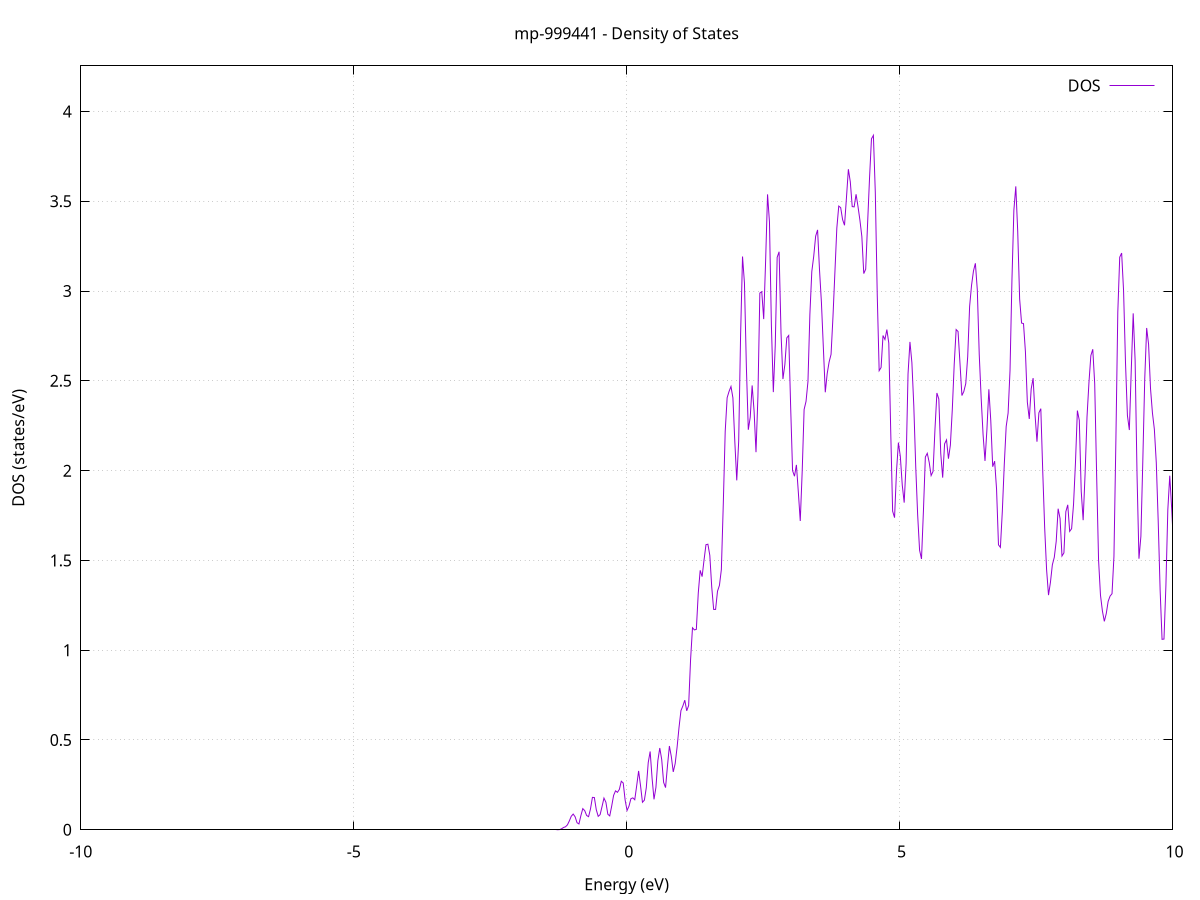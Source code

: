 set title 'mp-999441 - Density of States'
set xlabel 'Energy (eV)'
set ylabel 'DOS (states/eV)'
set grid
set xrange [-10:10]
set yrange [0:4.254]
set xzeroaxis lt -1
set terminal png size 800,600
set output 'mp-999441_dos_gnuplot.png'
plot '-' using 1:2 with lines title 'DOS'
-41.100700 0.000000
-41.065400 0.000000
-41.030200 0.000000
-40.994900 0.000000
-40.959700 0.000000
-40.924400 0.000000
-40.889100 0.000000
-40.853900 0.000000
-40.818600 0.000000
-40.783400 0.000000
-40.748100 0.000000
-40.712900 0.000000
-40.677600 0.000000
-40.642400 0.000000
-40.607100 0.000000
-40.571800 0.000000
-40.536600 0.000000
-40.501300 0.000000
-40.466100 0.000000
-40.430800 0.000000
-40.395600 0.000000
-40.360300 0.000000
-40.325000 0.000000
-40.289800 0.000000
-40.254500 0.000000
-40.219300 0.000000
-40.184000 0.000000
-40.148800 0.000000
-40.113500 0.000000
-40.078300 0.000000
-40.043000 0.000000
-40.007700 0.000000
-39.972500 0.000000
-39.937200 0.000000
-39.902000 0.000000
-39.866700 0.000000
-39.831500 0.000000
-39.796200 0.000000
-39.761000 0.000000
-39.725700 0.000000
-39.690400 0.000000
-39.655200 0.000000
-39.619900 0.000000
-39.584700 0.000000
-39.549400 0.000000
-39.514200 0.000000
-39.478900 0.000000
-39.443700 0.000000
-39.408400 0.000000
-39.373100 0.000000
-39.337900 0.000000
-39.302600 0.000000
-39.267400 0.000000
-39.232100 0.000000
-39.196900 0.000000
-39.161600 0.000000
-39.126300 0.000000
-39.091100 0.000000
-39.055800 0.000000
-39.020600 0.000000
-38.985300 0.000000
-38.950100 0.000000
-38.914800 0.000000
-38.879600 0.000000
-38.844300 0.000000
-38.809000 0.000000
-38.773800 0.000000
-38.738500 0.000000
-38.703300 0.000000
-38.668000 0.000000
-38.632800 0.000000
-38.597500 0.000000
-38.562300 0.000000
-38.527000 0.000000
-38.491700 0.000000
-38.456500 0.000000
-38.421200 0.000000
-38.386000 0.000000
-38.350700 0.000000
-38.315500 0.000000
-38.280200 0.000000
-38.245000 0.000000
-38.209700 0.000000
-38.174400 0.000000
-38.139200 0.000000
-38.103900 0.000000
-38.068700 0.000000
-38.033400 0.001300
-37.998200 0.057300
-37.962900 0.988900
-37.927700 6.756500
-37.892400 18.728800
-37.857100 23.006700
-37.821900 17.559000
-37.786600 11.929500
-37.751400 5.051200
-37.716100 0.940900
-37.680900 0.070200
-37.645600 0.002000
-37.610300 0.000000
-37.575100 0.000000
-37.539800 0.000000
-37.504600 0.000000
-37.469300 0.000000
-37.434100 0.000000
-37.398800 0.000000
-37.363600 0.000000
-37.328300 0.000000
-37.293000 0.000000
-37.257800 0.000000
-37.222500 0.000000
-37.187300 0.000000
-37.152000 0.000000
-37.116800 0.000000
-37.081500 0.000000
-37.046300 0.000000
-37.011000 0.000000
-36.975700 0.000000
-36.940500 0.000000
-36.905200 0.000000
-36.870000 0.000000
-36.834700 0.000000
-36.799500 0.000000
-36.764200 0.000000
-36.729000 0.000000
-36.693700 0.000000
-36.658400 0.000000
-36.623200 0.000000
-36.587900 0.000000
-36.552700 0.000000
-36.517400 0.000000
-36.482200 0.000000
-36.446900 0.000000
-36.411700 0.000000
-36.376400 0.000000
-36.341100 0.000000
-36.305900 0.000000
-36.270600 0.000000
-36.235400 0.000000
-36.200100 0.000000
-36.164900 0.000000
-36.129600 0.000000
-36.094300 0.000000
-36.059100 0.000000
-36.023800 0.000000
-35.988600 0.000000
-35.953300 0.000000
-35.918100 0.000000
-35.882800 0.000000
-35.847600 0.000000
-35.812300 0.000000
-35.777000 0.000000
-35.741800 0.000000
-35.706500 0.000000
-35.671300 0.000000
-35.636000 0.000000
-35.600800 0.000000
-35.565500 0.000000
-35.530300 0.000000
-35.495000 0.000000
-35.459700 0.000000
-35.424500 0.000000
-35.389200 0.000000
-35.354000 0.000000
-35.318700 0.000000
-35.283500 0.000000
-35.248200 0.000000
-35.213000 0.000000
-35.177700 0.000000
-35.142400 0.000000
-35.107200 0.000000
-35.071900 0.000000
-35.036700 0.000000
-35.001400 0.000000
-34.966200 0.000000
-34.930900 0.000000
-34.895700 0.000000
-34.860400 0.000000
-34.825100 0.000000
-34.789900 0.000000
-34.754600 0.000000
-34.719400 0.000000
-34.684100 0.000000
-34.648900 0.000000
-34.613600 0.000000
-34.578300 0.000000
-34.543100 0.000000
-34.507800 0.000000
-34.472600 0.000000
-34.437300 0.000000
-34.402100 0.000000
-34.366800 0.000000
-34.331600 0.000000
-34.296300 0.000000
-34.261000 0.000000
-34.225800 0.000000
-34.190500 0.000000
-34.155300 0.000000
-34.120000 0.000000
-34.084800 0.000000
-34.049500 0.000000
-34.014300 0.000000
-33.979000 0.000000
-33.943700 0.000000
-33.908500 0.000000
-33.873200 0.000000
-33.838000 0.000000
-33.802700 0.000000
-33.767500 0.000000
-33.732200 0.000000
-33.697000 0.000000
-33.661700 0.000000
-33.626400 0.000000
-33.591200 0.000000
-33.555900 0.000000
-33.520700 0.000000
-33.485400 0.000000
-33.450200 0.000000
-33.414900 0.000000
-33.379700 0.000000
-33.344400 0.000000
-33.309100 0.000000
-33.273900 0.000000
-33.238600 0.000000
-33.203400 0.000000
-33.168100 0.000000
-33.132900 0.000000
-33.097600 0.000000
-33.062300 0.000000
-33.027100 0.000000
-32.991800 0.000000
-32.956600 0.000000
-32.921300 0.000000
-32.886100 0.000000
-32.850800 0.000000
-32.815600 0.000000
-32.780300 0.000000
-32.745000 0.000000
-32.709800 0.000000
-32.674500 0.000000
-32.639300 0.000000
-32.604000 0.000000
-32.568800 0.000000
-32.533500 0.000000
-32.498300 0.000000
-32.463000 0.000000
-32.427700 0.000000
-32.392500 0.000000
-32.357200 0.000000
-32.322000 0.000000
-32.286700 0.000000
-32.251500 0.000000
-32.216200 0.000000
-32.181000 0.000000
-32.145700 0.000000
-32.110400 0.000000
-32.075200 0.000000
-32.039900 0.000000
-32.004700 0.000000
-31.969400 0.000000
-31.934200 0.000000
-31.898900 0.000000
-31.863700 0.000000
-31.828400 0.000000
-31.793100 0.000000
-31.757900 0.000000
-31.722600 0.000000
-31.687400 0.000000
-31.652100 0.000000
-31.616900 0.000000
-31.581600 0.000000
-31.546300 0.000000
-31.511100 0.000000
-31.475800 0.000000
-31.440600 0.000000
-31.405300 0.000000
-31.370100 0.000000
-31.334800 0.000000
-31.299600 0.000000
-31.264300 0.000000
-31.229000 0.000000
-31.193800 0.000000
-31.158500 0.000000
-31.123300 0.000000
-31.088000 0.000000
-31.052800 0.000000
-31.017500 0.000000
-30.982300 0.000000
-30.947000 0.000000
-30.911700 0.000000
-30.876500 0.000000
-30.841200 0.000000
-30.806000 0.000000
-30.770700 0.000000
-30.735500 0.000000
-30.700200 0.000000
-30.665000 0.000000
-30.629700 0.000000
-30.594400 0.000000
-30.559200 0.000000
-30.523900 0.000000
-30.488700 0.000000
-30.453400 0.000000
-30.418200 0.000000
-30.382900 0.000000
-30.347600 0.000000
-30.312400 0.000000
-30.277100 0.000000
-30.241900 0.000000
-30.206600 0.000000
-30.171400 0.000000
-30.136100 0.000000
-30.100900 0.000000
-30.065600 0.000000
-30.030300 0.000000
-29.995100 0.000000
-29.959800 0.000000
-29.924600 0.000000
-29.889300 0.000000
-29.854100 0.000000
-29.818800 0.000000
-29.783600 0.000000
-29.748300 0.000000
-29.713000 0.000000
-29.677800 0.000000
-29.642500 0.000000
-29.607300 0.000000
-29.572000 0.000000
-29.536800 0.000000
-29.501500 0.000000
-29.466300 0.000000
-29.431000 0.000000
-29.395700 0.000000
-29.360500 0.000000
-29.325200 0.000000
-29.290000 0.000000
-29.254700 0.000000
-29.219500 0.000000
-29.184200 0.000000
-29.149000 0.000000
-29.113700 0.000000
-29.078400 0.000000
-29.043200 0.000000
-29.007900 0.000000
-28.972700 0.000000
-28.937400 0.000000
-28.902200 0.000000
-28.866900 0.000000
-28.831600 0.000000
-28.796400 0.000000
-28.761100 0.000000
-28.725900 0.000000
-28.690600 0.000000
-28.655400 0.000000
-28.620100 0.000000
-28.584900 0.000000
-28.549600 0.000000
-28.514300 0.000000
-28.479100 0.000000
-28.443800 0.000000
-28.408600 0.000000
-28.373300 0.000000
-28.338100 0.000000
-28.302800 0.000000
-28.267600 0.000000
-28.232300 0.000000
-28.197000 0.000000
-28.161800 0.000000
-28.126500 0.000000
-28.091300 0.000000
-28.056000 0.000000
-28.020800 0.000000
-27.985500 0.000000
-27.950300 0.000000
-27.915000 0.000000
-27.879700 0.000000
-27.844500 0.000000
-27.809200 0.000000
-27.774000 0.000000
-27.738700 0.000000
-27.703500 0.000000
-27.668200 0.000000
-27.633000 0.000000
-27.597700 0.000000
-27.562400 0.000000
-27.527200 0.000000
-27.491900 0.000000
-27.456700 0.000000
-27.421400 0.000000
-27.386200 0.000000
-27.350900 0.000000
-27.315600 0.000000
-27.280400 0.000000
-27.245100 0.000000
-27.209900 0.000000
-27.174600 0.000000
-27.139400 0.000000
-27.104100 0.000000
-27.068900 0.000000
-27.033600 0.000000
-26.998300 0.000000
-26.963100 0.000000
-26.927800 0.000000
-26.892600 0.000000
-26.857300 0.000000
-26.822100 0.000000
-26.786800 0.000000
-26.751600 0.000000
-26.716300 0.000000
-26.681000 0.000000
-26.645800 0.000000
-26.610500 0.000000
-26.575300 0.000000
-26.540000 0.000000
-26.504800 0.000000
-26.469500 0.000200
-26.434300 0.004500
-26.399000 0.049600
-26.363700 0.256200
-26.328500 0.684300
-26.293200 1.199700
-26.258000 1.802400
-26.222700 2.295700
-26.187500 2.518100
-26.152200 2.824600
-26.117000 3.204500
-26.081700 3.495800
-26.046400 3.730400
-26.011200 3.589100
-25.975900 3.220200
-25.940700 2.823000
-25.905400 2.542200
-25.870200 2.803900
-25.834900 3.164400
-25.799600 3.363100
-25.764400 3.927000
-25.729100 4.968900
-25.693900 5.823000
-25.658600 6.980600
-25.623400 8.328500
-25.588100 8.125900
-25.552900 7.470900
-25.517600 8.207800
-25.482300 10.293600
-25.447100 12.035300
-25.411800 11.123700
-25.376600 7.744200
-25.341300 4.931200
-25.306100 4.503000
-25.270800 5.293200
-25.235600 6.437000
-25.200300 8.147900
-25.165000 10.219800
-25.129800 12.665800
-25.094500 12.847800
-25.059300 8.530100
-25.024000 4.012700
-24.988800 2.326400
-24.953500 2.294000
-24.918300 2.470000
-24.883000 2.196400
-24.847700 1.970800
-24.812500 2.458200
-24.777200 3.115500
-24.742000 3.165100
-24.706700 3.525600
-24.671500 4.150100
-24.636200 3.881800
-24.601000 3.125100
-24.565700 2.443300
-24.530400 1.420400
-24.495200 0.463900
-24.459900 0.074900
-24.424700 0.005500
-24.389400 0.000200
-24.354200 0.000000
-24.318900 0.000000
-24.283600 0.000000
-24.248400 0.000000
-24.213100 0.000000
-24.177900 0.000000
-24.142600 0.000000
-24.107400 0.000000
-24.072100 0.000000
-24.036900 0.000000
-24.001600 0.000000
-23.966300 0.000000
-23.931100 0.000000
-23.895800 0.000000
-23.860600 0.000000
-23.825300 0.000000
-23.790100 0.000000
-23.754800 0.000000
-23.719600 0.000000
-23.684300 0.000000
-23.649000 0.000000
-23.613800 0.000000
-23.578500 0.000000
-23.543300 0.000000
-23.508000 0.000000
-23.472800 0.000000
-23.437500 0.000000
-23.402300 0.000000
-23.367000 0.000000
-23.331700 0.000000
-23.296500 0.000000
-23.261200 0.000000
-23.226000 0.000000
-23.190700 0.000000
-23.155500 0.000000
-23.120200 0.000000
-23.084900 0.000000
-23.049700 0.000000
-23.014400 0.000000
-22.979200 0.000000
-22.943900 0.000000
-22.908700 0.000000
-22.873400 0.000000
-22.838200 0.000000
-22.802900 0.000000
-22.767600 0.000000
-22.732400 0.000000
-22.697100 0.000000
-22.661900 0.000000
-22.626600 0.000000
-22.591400 0.000000
-22.556100 0.000000
-22.520900 0.000000
-22.485600 0.000000
-22.450300 0.000000
-22.415100 0.000000
-22.379800 0.000000
-22.344600 0.000000
-22.309300 0.000000
-22.274100 0.000000
-22.238800 0.000000
-22.203600 0.000000
-22.168300 0.000000
-22.133000 0.000000
-22.097800 0.000000
-22.062500 0.000000
-22.027300 0.000000
-21.992000 0.000000
-21.956800 0.000000
-21.921500 0.000000
-21.886300 0.000000
-21.851000 0.000000
-21.815700 0.000000
-21.780500 0.000000
-21.745200 0.000000
-21.710000 0.000000
-21.674700 0.000000
-21.639500 0.000000
-21.604200 0.000000
-21.568900 0.000000
-21.533700 0.000000
-21.498400 0.000000
-21.463200 0.000000
-21.427900 0.000000
-21.392700 0.000000
-21.357400 0.000000
-21.322200 0.000000
-21.286900 0.000000
-21.251600 0.000000
-21.216400 0.000000
-21.181100 0.000000
-21.145900 0.000000
-21.110600 0.000000
-21.075400 0.000000
-21.040100 0.000000
-21.004900 0.000000
-20.969600 0.000000
-20.934300 0.000000
-20.899100 0.000000
-20.863800 0.000000
-20.828600 0.000000
-20.793300 0.000000
-20.758100 0.000000
-20.722800 0.000000
-20.687600 0.000000
-20.652300 0.000000
-20.617000 0.000000
-20.581800 0.000000
-20.546500 0.000000
-20.511300 0.000000
-20.476000 0.000000
-20.440800 0.000000
-20.405500 0.000000
-20.370300 0.000000
-20.335000 0.000000
-20.299700 0.000000
-20.264500 0.000000
-20.229200 0.000000
-20.194000 0.000000
-20.158700 0.000000
-20.123500 0.000000
-20.088200 0.000000
-20.052900 0.000000
-20.017700 0.000000
-19.982400 0.000000
-19.947200 0.000000
-19.911900 0.000000
-19.876700 0.000000
-19.841400 0.000000
-19.806200 0.000000
-19.770900 0.000000
-19.735600 0.000000
-19.700400 0.000000
-19.665100 0.000000
-19.629900 0.000000
-19.594600 0.000000
-19.559400 0.000000
-19.524100 0.000000
-19.488900 0.000000
-19.453600 0.000000
-19.418300 0.000000
-19.383100 0.000000
-19.347800 0.000000
-19.312600 0.000000
-19.277300 0.000000
-19.242100 0.000000
-19.206800 0.000000
-19.171600 0.000000
-19.136300 0.000000
-19.101000 0.000000
-19.065800 0.000000
-19.030500 0.000000
-18.995300 0.000000
-18.960000 0.000000
-18.924800 0.000000
-18.889500 0.000000
-18.854300 0.000000
-18.819000 0.000000
-18.783700 0.000000
-18.748500 0.000000
-18.713200 0.000000
-18.678000 0.000000
-18.642700 0.000000
-18.607500 0.000000
-18.572200 0.000000
-18.536900 0.000000
-18.501700 0.000000
-18.466400 0.000000
-18.431200 0.000000
-18.395900 0.000000
-18.360700 0.000000
-18.325400 0.000000
-18.290200 0.000000
-18.254900 0.000000
-18.219600 0.000000
-18.184400 0.000000
-18.149100 0.000000
-18.113900 0.000000
-18.078600 0.000000
-18.043400 0.000000
-18.008100 0.000000
-17.972900 0.000000
-17.937600 0.000000
-17.902300 0.000000
-17.867100 0.000000
-17.831800 0.000000
-17.796600 0.000000
-17.761300 0.000000
-17.726100 0.000000
-17.690800 0.000000
-17.655600 0.000000
-17.620300 0.000000
-17.585000 0.000000
-17.549800 0.000000
-17.514500 0.000000
-17.479300 0.000000
-17.444000 0.000000
-17.408800 0.000000
-17.373500 0.000000
-17.338300 0.000000
-17.303000 0.000000
-17.267700 0.000000
-17.232500 0.000000
-17.197200 0.000000
-17.162000 0.000000
-17.126700 0.000000
-17.091500 0.000000
-17.056200 0.000000
-17.020900 0.000000
-16.985700 0.000000
-16.950400 0.000000
-16.915200 0.000000
-16.879900 0.000000
-16.844700 0.000000
-16.809400 0.000000
-16.774200 0.000000
-16.738900 0.000000
-16.703600 0.000000
-16.668400 0.000000
-16.633100 0.000000
-16.597900 0.000000
-16.562600 0.000000
-16.527400 0.000000
-16.492100 0.000000
-16.456900 0.000000
-16.421600 0.000000
-16.386300 0.000000
-16.351100 0.000000
-16.315800 0.000000
-16.280600 0.000000
-16.245300 0.000000
-16.210100 0.000000
-16.174800 0.000000
-16.139600 0.000000
-16.104300 0.000000
-16.069000 0.000000
-16.033800 0.000000
-15.998500 0.000000
-15.963300 0.000000
-15.928000 0.000000
-15.892800 0.000000
-15.857500 0.000000
-15.822200 0.000000
-15.787000 0.000000
-15.751700 0.000000
-15.716500 0.000000
-15.681200 0.000000
-15.646000 0.000000
-15.610700 0.000000
-15.575500 0.000000
-15.540200 0.000000
-15.504900 0.000000
-15.469700 0.000000
-15.434400 0.000000
-15.399200 0.000000
-15.363900 0.000000
-15.328700 0.000000
-15.293400 0.000000
-15.258200 0.000000
-15.222900 0.000000
-15.187600 0.000000
-15.152400 0.000000
-15.117100 0.000000
-15.081900 0.000000
-15.046600 0.000000
-15.011400 0.000000
-14.976100 0.000000
-14.940900 0.000000
-14.905600 0.000000
-14.870300 0.000000
-14.835100 0.000000
-14.799800 0.000000
-14.764600 0.000000
-14.729300 0.000000
-14.694100 0.000000
-14.658800 0.000000
-14.623600 0.000000
-14.588300 0.000000
-14.553000 0.000000
-14.517800 0.000000
-14.482500 0.000000
-14.447300 0.000000
-14.412000 0.000000
-14.376800 0.000000
-14.341500 0.000000
-14.306200 0.000000
-14.271000 0.000000
-14.235700 0.000000
-14.200500 0.000000
-14.165200 0.000000
-14.130000 0.000000
-14.094700 0.000000
-14.059500 0.000000
-14.024200 0.000000
-13.988900 0.000000
-13.953700 0.000000
-13.918400 0.000000
-13.883200 0.000000
-13.847900 0.000000
-13.812700 0.000000
-13.777400 0.000000
-13.742200 0.000000
-13.706900 0.000000
-13.671600 0.000000
-13.636400 0.000000
-13.601100 0.000000
-13.565900 0.000000
-13.530600 0.000000
-13.495400 0.000000
-13.460100 0.000000
-13.424900 0.000000
-13.389600 0.000000
-13.354300 0.000000
-13.319100 0.000000
-13.283800 0.000000
-13.248600 0.000000
-13.213300 0.000000
-13.178100 0.000000
-13.142800 0.000000
-13.107600 0.000000
-13.072300 0.000000
-13.037000 0.000000
-13.001800 0.000000
-12.966500 0.000000
-12.931300 0.000000
-12.896000 0.000000
-12.860800 0.000000
-12.825500 0.000000
-12.790200 0.000000
-12.755000 0.000000
-12.719700 0.000000
-12.684500 0.000000
-12.649200 0.000000
-12.614000 0.000000
-12.578700 0.000000
-12.543500 0.000000
-12.508200 0.000000
-12.472900 0.000000
-12.437700 0.000000
-12.402400 0.000000
-12.367200 0.000000
-12.331900 0.000000
-12.296700 0.000000
-12.261400 0.000000
-12.226200 0.000000
-12.190900 0.000000
-12.155600 0.000000
-12.120400 0.000000
-12.085100 0.000000
-12.049900 0.000000
-12.014600 0.000000
-11.979400 0.000000
-11.944100 0.000000
-11.908900 0.000000
-11.873600 0.000000
-11.838300 0.000000
-11.803100 0.000000
-11.767800 0.000000
-11.732600 0.000000
-11.697300 0.000000
-11.662100 0.000000
-11.626800 0.000000
-11.591600 0.000000
-11.556300 0.000000
-11.521000 0.000000
-11.485800 0.000000
-11.450500 0.000000
-11.415300 0.000000
-11.380000 0.000000
-11.344800 0.000000
-11.309500 0.000000
-11.274200 0.000000
-11.239000 0.000000
-11.203700 0.000000
-11.168500 0.000000
-11.133200 0.000000
-11.098000 0.000000
-11.062700 0.000000
-11.027500 0.000000
-10.992200 0.000000
-10.956900 0.000000
-10.921700 0.000000
-10.886400 0.000000
-10.851200 0.000000
-10.815900 0.000000
-10.780700 0.000000
-10.745400 0.000000
-10.710200 0.000000
-10.674900 0.000000
-10.639600 0.000000
-10.604400 0.000000
-10.569100 0.000000
-10.533900 0.000000
-10.498600 0.000000
-10.463400 0.000000
-10.428100 0.000000
-10.392900 0.000000
-10.357600 0.000000
-10.322300 0.000000
-10.287100 0.000000
-10.251800 0.000000
-10.216600 0.000000
-10.181300 0.000000
-10.146100 0.000000
-10.110800 0.000000
-10.075600 0.000000
-10.040300 0.000000
-10.005000 0.000000
-9.969800 0.000000
-9.934500 0.000000
-9.899300 0.000000
-9.864000 0.000000
-9.828800 0.000000
-9.793500 0.000000
-9.758200 0.000000
-9.723000 0.000000
-9.687700 0.000000
-9.652500 0.000000
-9.617200 0.000000
-9.582000 0.000000
-9.546700 0.000000
-9.511500 0.000000
-9.476200 0.000000
-9.440900 0.000000
-9.405700 0.000000
-9.370400 0.000000
-9.335200 0.000000
-9.299900 0.000000
-9.264700 0.000000
-9.229400 0.000000
-9.194200 0.000000
-9.158900 0.000000
-9.123600 0.000000
-9.088400 0.000000
-9.053100 0.000000
-9.017900 0.000000
-8.982600 0.000000
-8.947400 0.000000
-8.912100 0.000000
-8.876900 0.000000
-8.841600 0.000000
-8.806300 0.000000
-8.771100 0.000000
-8.735800 0.000000
-8.700600 0.000000
-8.665300 0.000000
-8.630100 0.000000
-8.594800 0.000000
-8.559500 0.000000
-8.524300 0.000000
-8.489000 0.000000
-8.453800 0.000000
-8.418500 0.000000
-8.383300 0.000000
-8.348000 0.000000
-8.312800 0.000000
-8.277500 0.000000
-8.242200 0.000000
-8.207000 0.000000
-8.171700 0.000000
-8.136500 0.000000
-8.101200 0.000000
-8.066000 0.000000
-8.030700 0.000000
-7.995500 0.000000
-7.960200 0.000000
-7.924900 0.000000
-7.889700 0.000000
-7.854400 0.000000
-7.819200 0.000000
-7.783900 0.000000
-7.748700 0.000000
-7.713400 0.000000
-7.678200 0.000000
-7.642900 0.000000
-7.607600 0.000000
-7.572400 0.000000
-7.537100 0.000000
-7.501900 0.000000
-7.466600 0.000000
-7.431400 0.000000
-7.396100 0.000000
-7.360900 0.000000
-7.325600 0.000000
-7.290300 0.000000
-7.255100 0.000000
-7.219800 0.000000
-7.184600 0.000000
-7.149300 0.000000
-7.114100 0.000000
-7.078800 0.000000
-7.043500 0.000000
-7.008300 0.000000
-6.973000 0.000000
-6.937800 0.000000
-6.902500 0.000000
-6.867300 0.000000
-6.832000 0.000000
-6.796800 0.000000
-6.761500 0.000000
-6.726200 0.000000
-6.691000 0.000000
-6.655700 0.000000
-6.620500 0.000000
-6.585200 0.000000
-6.550000 0.000000
-6.514700 0.000000
-6.479500 0.000000
-6.444200 0.000000
-6.408900 0.000000
-6.373700 0.000000
-6.338400 0.000000
-6.303200 0.000000
-6.267900 0.000000
-6.232700 0.000000
-6.197400 0.000000
-6.162200 0.000000
-6.126900 0.000000
-6.091600 0.000000
-6.056400 0.000000
-6.021100 0.000000
-5.985900 0.000000
-5.950600 0.000000
-5.915400 0.000000
-5.880100 0.000000
-5.844900 0.000000
-5.809600 0.000000
-5.774300 0.000000
-5.739100 0.000000
-5.703800 0.000000
-5.668600 0.000000
-5.633300 0.000000
-5.598100 0.000000
-5.562800 0.000000
-5.527500 0.000000
-5.492300 0.000000
-5.457000 0.000000
-5.421800 0.000000
-5.386500 0.000000
-5.351300 0.000000
-5.316000 0.000000
-5.280800 0.000000
-5.245500 0.000000
-5.210200 0.000000
-5.175000 0.000000
-5.139700 0.000000
-5.104500 0.000000
-5.069200 0.000000
-5.034000 0.000000
-4.998700 0.000000
-4.963500 0.000000
-4.928200 0.000000
-4.892900 0.000000
-4.857700 0.000000
-4.822400 0.000000
-4.787200 0.000000
-4.751900 0.000000
-4.716700 0.000000
-4.681400 0.000000
-4.646200 0.000000
-4.610900 0.000000
-4.575600 0.000000
-4.540400 0.000000
-4.505100 0.000000
-4.469900 0.000000
-4.434600 0.000000
-4.399400 0.000000
-4.364100 0.000000
-4.328900 0.000000
-4.293600 0.000000
-4.258300 0.000000
-4.223100 0.000000
-4.187800 0.000000
-4.152600 0.000000
-4.117300 0.000000
-4.082100 0.000000
-4.046800 0.000000
-4.011500 0.000000
-3.976300 0.000000
-3.941000 0.000000
-3.905800 0.000000
-3.870500 0.000000
-3.835300 0.000000
-3.800000 0.000000
-3.764800 0.000000
-3.729500 0.000000
-3.694200 0.000000
-3.659000 0.000000
-3.623700 0.000000
-3.588500 0.000000
-3.553200 0.000000
-3.518000 0.000000
-3.482700 0.000000
-3.447500 0.000000
-3.412200 0.000000
-3.376900 0.000000
-3.341700 0.000000
-3.306400 0.000000
-3.271200 0.000000
-3.235900 0.000000
-3.200700 0.000000
-3.165400 0.000000
-3.130200 0.000000
-3.094900 0.000000
-3.059600 0.000000
-3.024400 0.000000
-2.989100 0.000000
-2.953900 0.000000
-2.918600 0.000000
-2.883400 0.000000
-2.848100 0.000000
-2.812900 0.000000
-2.777600 0.000000
-2.742300 0.000000
-2.707100 0.000000
-2.671800 0.000000
-2.636600 0.000000
-2.601300 0.000000
-2.566100 0.000000
-2.530800 0.000000
-2.495500 0.000000
-2.460300 0.000000
-2.425000 0.000000
-2.389800 0.000000
-2.354500 0.000000
-2.319300 0.000000
-2.284000 0.000000
-2.248800 0.000000
-2.213500 0.000000
-2.178200 0.000000
-2.143000 0.000000
-2.107700 0.000000
-2.072500 0.000000
-2.037200 0.000000
-2.002000 0.000000
-1.966700 0.000000
-1.931500 0.000000
-1.896200 0.000000
-1.860900 0.000000
-1.825700 0.000000
-1.790400 0.000000
-1.755200 0.000000
-1.719900 0.000000
-1.684700 0.000000
-1.649400 0.000000
-1.614200 0.000000
-1.578900 0.000000
-1.543600 0.000000
-1.508400 0.000000
-1.473100 0.000000
-1.437900 0.000000
-1.402600 0.000000
-1.367400 0.000000
-1.332100 0.000000
-1.296900 0.000000
-1.261600 0.000100
-1.226300 0.001100
-1.191100 0.005800
-1.155800 0.012800
-1.120600 0.016600
-1.085300 0.027100
-1.050100 0.049300
-1.014800 0.075200
-0.979500 0.087500
-0.944300 0.072500
-0.909000 0.039400
-0.873800 0.032400
-0.838500 0.078700
-0.803300 0.117900
-0.768000 0.106500
-0.732800 0.079500
-0.697500 0.073000
-0.662200 0.116500
-0.627000 0.180400
-0.591700 0.179600
-0.556500 0.112000
-0.521200 0.074800
-0.486000 0.084300
-0.450700 0.129500
-0.415500 0.176500
-0.380200 0.153300
-0.344900 0.086500
-0.309700 0.077200
-0.274400 0.131100
-0.239200 0.191100
-0.203900 0.216700
-0.168700 0.208500
-0.133400 0.224900
-0.098200 0.270300
-0.062900 0.260600
-0.027600 0.165100
0.007600 0.107300
0.042900 0.131800
0.078100 0.173000
0.113400 0.177700
0.148600 0.167200
0.183900 0.245200
0.219200 0.327500
0.254400 0.245600
0.289700 0.153200
0.324900 0.164800
0.360200 0.234700
0.395400 0.374200
0.430700 0.436000
0.465900 0.287600
0.501200 0.169600
0.536500 0.235800
0.571700 0.384900
0.607000 0.455400
0.642200 0.391700
0.677500 0.263900
0.712700 0.234800
0.748000 0.355800
0.783200 0.466400
0.818500 0.407500
0.853800 0.322300
0.889000 0.368400
0.924300 0.460100
0.959500 0.569600
0.994800 0.663700
1.030000 0.689500
1.065300 0.721800
1.100500 0.662400
1.135800 0.691800
1.171100 0.946400
1.206300 1.124900
1.241600 1.113000
1.276800 1.116000
1.312100 1.317900
1.347300 1.444900
1.382600 1.409700
1.417800 1.502100
1.453100 1.587500
1.488400 1.590300
1.523600 1.528300
1.558900 1.351300
1.594100 1.227100
1.629400 1.226900
1.664600 1.328600
1.699900 1.360800
1.735200 1.449100
1.770400 1.813100
1.805700 2.218300
1.840900 2.405800
1.876200 2.441200
1.911400 2.468600
1.946700 2.405300
1.981900 2.160100
2.017200 1.945700
2.052500 2.163600
2.087700 2.757700
2.123000 3.192300
2.158200 3.044700
2.193500 2.577500
2.228700 2.227600
2.264000 2.297100
2.299200 2.474600
2.334500 2.332500
2.369800 2.102900
2.405000 2.414100
2.440300 2.988800
2.475500 2.996600
2.510800 2.843900
2.546000 3.167300
2.581300 3.538600
2.616500 3.384300
2.651800 2.809500
2.687100 2.437300
2.722300 2.695600
2.757600 3.187900
2.792800 3.218800
2.828100 2.766600
2.863300 2.510100
2.898600 2.591000
2.933800 2.739400
2.969100 2.752800
3.004400 2.357800
3.039600 2.000200
3.074900 1.968900
3.110100 2.032000
3.145400 1.879600
3.180600 1.719500
3.215900 1.994000
3.251200 2.340400
3.286400 2.385700
3.321700 2.496200
3.356900 2.870300
3.392200 3.108800
3.427400 3.194200
3.462700 3.305800
3.497900 3.340700
3.533200 3.118300
3.568500 2.935300
3.603700 2.685200
3.639000 2.436400
3.674200 2.540900
3.709500 2.605400
3.744700 2.647500
3.780000 2.857500
3.815200 3.103900
3.850500 3.350500
3.885800 3.473200
3.921000 3.464600
3.956300 3.397800
3.991500 3.366300
4.026800 3.518900
4.062000 3.678400
4.097300 3.608200
4.132500 3.470300
4.167800 3.468800
4.203100 3.538800
4.238300 3.471300
4.273600 3.394400
4.308800 3.304100
4.344100 3.097300
4.379300 3.121800
4.414600 3.378500
4.449800 3.629700
4.485100 3.847900
4.520400 3.867200
4.555600 3.548400
4.590900 2.979900
4.626100 2.556600
4.661400 2.574300
4.696600 2.752400
4.731900 2.730100
4.767200 2.785600
4.802400 2.710100
4.837700 2.221700
4.872900 1.774200
4.908200 1.738200
4.943400 1.994900
4.978700 2.156100
5.013900 2.079200
5.049200 1.919900
5.084500 1.821700
5.119700 2.040300
5.155000 2.538600
5.190200 2.716700
5.225500 2.601800
5.260700 2.360600
5.296000 2.022500
5.331200 1.754500
5.366500 1.557100
5.401800 1.508000
5.437000 1.775500
5.472300 2.075800
5.507500 2.096400
5.542800 2.046000
5.578000 1.972600
5.613300 1.995500
5.648500 2.230000
5.683800 2.432300
5.719100 2.398700
5.754300 2.095900
5.789600 1.960900
5.824800 2.149300
5.860100 2.171300
5.895300 2.066400
5.930600 2.141800
5.965800 2.338900
6.001100 2.592400
6.036400 2.785700
6.071600 2.774800
6.106900 2.596800
6.142100 2.418200
6.177400 2.441100
6.212600 2.484700
6.247900 2.633800
6.283200 2.914300
6.318400 3.031600
6.353700 3.111800
6.388900 3.154600
6.424200 3.006500
6.459400 2.647800
6.494700 2.404900
6.529900 2.200500
6.565200 2.054000
6.600500 2.229900
6.635700 2.452900
6.671000 2.277700
6.706200 2.021800
6.741500 2.052900
6.776700 1.897400
6.812000 1.586900
6.847200 1.572600
6.882500 1.773400
6.917800 2.031300
6.953000 2.245600
6.988300 2.320700
7.023500 2.557000
7.058800 3.062600
7.094000 3.449800
7.129300 3.582900
7.164500 3.331800
7.199800 2.955400
7.235100 2.821800
7.270300 2.818800
7.305600 2.662300
7.340800 2.381400
7.376100 2.287900
7.411300 2.455500
7.446600 2.515200
7.481900 2.310400
7.517100 2.161100
7.552400 2.321900
7.587600 2.345100
7.622900 1.996100
7.658100 1.683400
7.693400 1.448500
7.728600 1.306800
7.763900 1.378000
7.799200 1.475800
7.834400 1.517200
7.869700 1.606500
7.904900 1.788000
7.940200 1.733100
7.975400 1.524500
8.010700 1.542000
8.045900 1.771400
8.081200 1.809600
8.116500 1.661700
8.151700 1.676800
8.187000 1.811600
8.222200 2.042500
8.257500 2.334400
8.292700 2.280300
8.328000 1.884300
8.363200 1.724000
8.398500 1.979800
8.433800 2.298700
8.469000 2.488500
8.504300 2.640900
8.539500 2.676000
8.574800 2.484600
8.610000 1.978400
8.645300 1.503500
8.680500 1.307100
8.715800 1.218700
8.751100 1.160500
8.786300 1.203500
8.821600 1.272400
8.856800 1.301500
8.892100 1.314600
8.927300 1.521400
8.962600 2.163700
8.997900 2.881600
9.033100 3.188700
9.068400 3.211600
9.103600 3.001900
9.138900 2.602100
9.174100 2.307500
9.209400 2.226200
9.244600 2.559500
9.279900 2.875900
9.315200 2.614200
9.350400 1.975200
9.385700 1.509500
9.420900 1.634200
9.456200 2.053900
9.491400 2.510100
9.526700 2.794400
9.561900 2.703500
9.597200 2.457500
9.632500 2.321400
9.667700 2.230700
9.703000 2.044300
9.738200 1.718400
9.773500 1.334600
9.808700 1.060600
9.844000 1.062000
9.879200 1.358700
9.914500 1.782600
9.949800 1.971800
9.985000 1.788900
10.020300 1.572700
10.055500 1.525000
10.090800 1.302800
10.126000 1.116300
10.161300 1.239900
10.196500 1.531400
10.231800 1.698400
10.267100 1.648400
10.302300 1.506000
10.337600 1.273600
10.372800 1.074000
10.408100 1.063500
10.443300 1.174000
10.478600 1.140800
10.513900 0.972500
10.549100 0.841000
10.584400 0.819700
10.619600 1.018600
10.654900 1.186600
10.690100 0.981600
10.725400 0.686300
10.760600 0.644600
10.795900 0.766000
10.831200 1.056500
10.866400 1.294400
10.901700 1.179300
10.936900 1.074800
10.972200 1.118400
11.007400 0.941900
11.042700 0.784000
11.077900 0.947300
11.113200 1.024200
11.148500 0.743400
11.183700 0.609500
11.219000 0.836600
11.254200 0.972100
11.289500 0.855000
11.324700 0.713800
11.360000 0.590500
11.395200 0.529000
11.430500 0.569700
11.465800 0.600200
11.501000 0.583300
11.536300 0.521000
11.571500 0.454600
11.606800 0.350100
11.642000 0.201900
11.677300 0.108000
11.712500 0.106500
11.747800 0.128400
11.783100 0.168900
11.818300 0.261300
11.853600 0.368100
11.888800 0.389500
11.924100 0.287800
11.959300 0.224500
11.994600 0.349900
12.029900 0.461300
12.065100 0.337100
12.100400 0.186100
12.135600 0.180800
12.170900 0.273900
12.206100 0.369200
12.241400 0.391200
12.276600 0.385400
12.311900 0.347900
12.347200 0.283800
12.382400 0.279600
12.417700 0.231100
12.452900 0.187000
12.488200 0.255300
12.523400 0.348700
12.558700 0.399100
12.593900 0.415100
12.629200 0.441300
12.664500 0.489500
12.699700 0.536000
12.735000 0.495000
12.770200 0.489100
12.805500 0.732100
12.840700 1.051300
12.876000 1.098100
12.911200 0.925700
12.946500 0.733000
12.981800 0.710800
13.017000 0.907000
13.052300 1.002300
13.087500 0.943800
13.122800 0.861000
13.158000 0.841200
13.193300 0.869700
13.228500 0.754800
13.263800 0.600300
13.299100 0.566500
13.334300 0.545900
13.369600 0.414700
13.404800 0.255200
13.440100 0.190800
13.475300 0.287900
13.510600 0.350500
13.545900 0.348200
13.581100 0.435300
13.616400 0.525900
13.651600 0.500200
13.686900 0.476500
13.722100 0.506600
13.757400 0.510900
13.792600 0.452500
13.827900 0.386700
13.863200 0.356700
13.898400 0.287100
13.933700 0.207800
13.968900 0.240400
14.004200 0.308700
14.039400 0.266300
14.074700 0.205100
14.109900 0.271600
14.145200 0.317900
14.180500 0.226300
14.215700 0.191200
14.251000 0.289500
14.286200 0.403600
14.321500 0.434800
14.356700 0.361100
14.392000 0.283200
14.427200 0.257400
14.462500 0.275500
14.497800 0.326500
14.533000 0.364600
14.568300 0.347300
14.603500 0.486000
14.638800 0.770300
14.674000 0.769400
14.709300 0.660400
14.744600 0.845600
14.779800 1.065600
14.815100 1.137800
14.850300 1.344400
14.885600 1.538500
14.920800 1.419300
14.956100 1.269200
14.991300 1.434600
15.026600 1.576300
15.061900 1.558800
15.097100 1.617100
15.132400 1.441800
15.167600 1.164400
15.202900 1.227000
15.238100 1.300000
15.273400 1.263600
15.308600 1.305300
15.343900 1.249000
15.379200 1.123700
15.414400 1.098900
15.449700 1.225900
15.484900 1.301200
15.520200 0.962600
15.555400 0.551200
15.590700 0.534700
15.625900 0.666100
15.661200 0.722200
15.696500 0.761900
15.731700 0.745700
15.767000 0.750800
15.802200 0.892500
15.837500 1.008400
15.872700 0.809700
15.908000 0.529200
15.943200 0.445000
15.978500 0.445400
16.013800 0.478200
16.049000 0.547400
16.084300 0.537000
16.119500 0.544000
16.154800 0.675100
16.190000 0.849400
16.225300 0.866100
16.260600 0.795000
16.295800 0.789200
16.331100 0.643400
16.366300 0.441700
16.401600 0.418500
16.436800 0.587300
16.472100 0.816900
16.507300 0.957300
16.542600 1.078600
16.577900 1.164800
16.613100 1.287400
16.648400 1.384500
16.683600 1.155000
16.718900 0.872500
16.754100 0.860100
16.789400 1.066300
16.824600 1.405100
16.859900 1.726500
16.895200 1.732900
16.930400 1.482800
16.965700 1.335600
17.000900 1.417600
17.036200 1.478000
17.071400 1.399000
17.106700 1.294800
17.141900 1.132700
17.177200 1.056800
17.212500 1.142800
17.247700 1.195000
17.283000 1.311300
17.318200 1.625700
17.353500 1.618500
17.388700 1.267300
17.424000 1.267000
17.459200 1.379900
17.494500 1.194700
17.529800 1.085900
17.565000 1.106900
17.600300 1.068900
17.635500 1.147200
17.670800 1.318800
17.706000 1.247500
17.741300 1.024800
17.776600 0.869900
17.811800 0.870200
17.847100 0.949100
17.882300 1.030800
17.917600 1.142400
17.952800 1.165800
17.988100 0.930400
18.023300 0.737200
18.058600 0.729100
18.093900 0.728400
18.129100 0.689900
18.164400 0.700300
18.199600 0.978400
18.234900 1.486500
18.270100 1.801100
18.305400 1.770000
18.340600 1.589200
18.375900 1.358900
18.411200 1.157200
18.446400 1.263500
18.481700 1.480400
18.516900 1.286400
18.552200 1.015000
18.587400 1.130300
18.622700 1.392900
18.657900 1.395300
18.693200 1.327400
18.728500 1.300900
18.763700 1.353000
18.799000 1.481500
18.834200 1.507800
18.869500 1.669500
18.904700 1.690700
18.940000 1.316200
18.975200 1.165900
19.010500 1.267100
19.045800 1.246200
19.081000 1.137900
19.116300 1.026000
19.151500 1.009300
19.186800 1.153700
19.222000 1.207200
19.257300 1.035900
19.292600 0.900900
19.327800 0.964900
19.363100 1.115000
19.398300 1.130600
19.433600 1.241800
19.468800 1.468300
19.504100 1.224900
19.539300 0.734700
19.574600 0.668800
19.609900 0.966500
19.645100 1.172000
19.680400 1.190900
19.715600 1.193600
19.750900 1.272100
19.786100 1.436300
19.821400 1.560700
19.856600 1.448200
19.891900 1.294300
19.927200 1.115100
19.962400 0.971400
19.997700 0.903500
20.032900 0.867500
20.068200 1.050600
20.103400 1.355000
20.138700 1.538300
20.173900 1.528200
20.209200 1.330300
20.244500 1.111500
20.279700 1.088600
20.315000 1.212800
20.350200 1.322500
20.385500 1.213200
20.420700 1.085600
20.456000 1.191900
20.491200 1.316900
20.526500 1.480800
20.561800 1.639600
20.597000 1.666500
20.632300 1.521800
20.667500 1.288500
20.702800 1.185300
20.738000 1.149900
20.773300 1.163500
20.808600 1.204800
20.843800 1.349700
20.879100 1.714700
20.914300 2.162500
20.949600 2.417900
20.984800 2.436100
21.020100 2.334300
21.055300 1.980500
21.090600 1.698600
21.125900 1.634000
21.161100 1.661500
21.196400 1.793500
21.231600 2.046600
21.266900 2.189500
21.302100 2.020200
21.337400 1.803900
21.372600 1.850400
21.407900 1.893200
21.443200 1.800900
21.478400 1.940900
21.513700 2.097200
21.548900 1.926600
21.584200 1.581800
21.619400 1.243800
21.654700 1.180500
21.689900 1.352200
21.725200 1.529300
21.760500 1.452000
21.795700 1.124600
21.831000 0.851300
21.866200 0.907800
21.901500 1.336500
21.936700 1.749800
21.972000 1.721400
22.007300 1.366900
22.042500 0.939300
22.077800 0.687500
22.113000 0.652500
22.148300 0.616600
22.183500 0.687800
22.218800 0.997600
22.254000 1.188500
22.289300 1.037200
22.324600 0.970200
22.359800 1.265000
22.395100 1.351200
22.430300 1.145600
22.465600 1.040000
22.500800 0.900300
22.536100 0.722300
22.571300 0.694000
22.606600 0.874400
22.641900 1.202600
22.677100 1.302200
22.712400 1.159100
22.747600 1.085300
22.782900 1.104000
22.818100 1.113000
22.853400 1.007000
22.888600 0.737100
22.923900 0.598100
22.959200 0.735100
22.994400 0.953400
23.029700 1.041600
23.064900 0.930800
23.100200 0.883400
23.135400 1.070900
23.170700 1.197900
23.205900 1.206000
23.241200 1.131200
23.276500 0.853600
23.311700 0.673800
23.347000 0.822200
23.382200 1.065700
23.417500 1.100300
23.452700 1.153500
23.488000 1.273500
23.523300 1.255600
23.558500 1.323900
23.593800 1.242600
23.629000 0.891900
23.664300 0.808100
23.699500 1.101100
23.734800 1.398100
23.770000 1.287300
23.805300 0.973200
23.840600 0.863000
23.875800 0.949800
23.911100 1.081500
23.946300 1.097700
23.981600 0.983400
24.016800 0.904300
24.052100 1.073200
24.087300 1.309700
24.122600 1.417000
24.157900 1.426600
24.193100 1.298800
24.228400 1.071200
24.263600 0.846000
24.298900 0.854100
24.334100 1.142000
24.369400 1.226400
24.404600 0.932500
24.439900 0.665600
24.475200 0.715600
24.510400 0.855800
24.545700 0.835000
24.580900 0.843700
24.616200 0.849500
24.651400 0.649100
24.686700 0.432600
24.721900 0.330800
24.757200 0.317000
24.792500 0.350300
24.827700 0.413900
24.863000 0.482600
24.898200 0.504900
24.933500 0.412200
24.968700 0.291400
25.004000 0.205600
25.039300 0.137500
25.074500 0.139600
25.109800 0.185900
25.145000 0.201700
25.180300 0.161800
25.215500 0.110400
25.250800 0.095700
25.286000 0.111400
25.321300 0.132500
25.356600 0.124900
25.391800 0.093400
25.427100 0.058900
25.462300 0.023100
25.497600 0.008600
25.532800 0.024100
25.568100 0.049500
25.603300 0.047700
25.638600 0.037900
25.673900 0.035700
25.709100 0.022100
25.744400 0.007000
25.779600 0.001000
25.814900 0.000100
25.850100 0.000000
25.885400 0.000400
25.920600 0.002900
25.955900 0.009400
25.991200 0.012300
26.026400 0.006500
26.061700 0.002200
26.096900 0.005200
26.132200 0.011700
26.167400 0.010600
26.202700 0.003900
26.237900 0.000600
26.273200 0.000000
26.308500 0.000000
26.343700 0.000000
26.379000 0.000000
26.414200 0.000000
26.449500 0.000000
26.484700 0.000000
26.520000 0.000000
26.555300 0.000000
26.590500 0.000000
26.625800 0.000000
26.661000 0.000000
26.696300 0.000000
26.731500 0.000000
26.766800 0.000000
26.802000 0.000000
26.837300 0.000000
26.872600 0.000000
26.907800 0.000000
26.943100 0.000000
26.978300 0.000000
27.013600 0.000000
27.048800 0.000000
27.084100 0.000000
27.119300 0.000000
27.154600 0.000000
27.189900 0.000000
27.225100 0.000000
27.260400 0.000000
27.295600 0.000000
27.330900 0.000000
27.366100 0.000000
27.401400 0.000000
27.436600 0.000000
27.471900 0.000000
27.507200 0.000000
27.542400 0.000000
27.577700 0.000000
27.612900 0.000000
27.648200 0.000000
27.683400 0.000000
27.718700 0.000000
27.753900 0.000000
27.789200 0.000000
27.824500 0.000000
27.859700 0.000000
27.895000 0.000000
27.930200 0.000000
27.965500 0.000000
28.000700 0.000000
28.036000 0.000000
28.071300 0.000000
28.106500 0.000000
28.141800 0.000000
28.177000 0.000000
28.212300 0.000000
28.247500 0.000000
28.282800 0.000000
28.318000 0.000000
28.353300 0.000000
28.388600 0.000000
28.423800 0.000000
28.459100 0.000000
28.494300 0.000000
28.529600 0.000000
28.564800 0.000000
28.600100 0.000000
28.635300 0.000000
28.670600 0.000000
28.705900 0.000000
28.741100 0.000000
28.776400 0.000000
28.811600 0.000000
28.846900 0.000000
28.882100 0.000000
28.917400 0.000000
28.952600 0.000000
28.987900 0.000000
29.023200 0.000000
29.058400 0.000000
29.093700 0.000000
29.128900 0.000000
29.164200 0.000000
29.199400 0.000000
29.234700 0.000000
29.269900 0.000000
29.305200 0.000000
29.340500 0.000000
29.375700 0.000000
29.411000 0.000000
e
